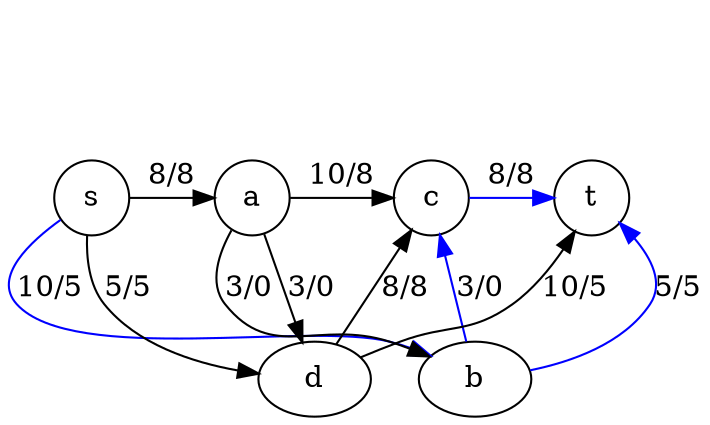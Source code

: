 digraph {
    {
    rank=same
    node [shape=circle]
    s a c t
    }
    ordering=out
    x [style=invis]
    x -> {s a c t} [style=invis]
    s -> a [label="8/8"]
    s -> b [ label = "10/5", color=blue]
    s -> d [label = "5/5"]
    a -> c [label = "10/8"]
    a -> b [label = "3/0"]
    a -> d [label = "3/0"]
    d -> t [label = "10/5"]
    d -> c [label = "8/8"]
    b -> c [label = "3/0", color=blue]
    c -> t [label = "8/8", color=blue]
    b -> t [label = "5/5", color=blue]

}
